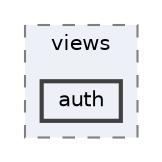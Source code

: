 digraph "resources/views/auth"
{
 // LATEX_PDF_SIZE
  bgcolor="transparent";
  edge [fontname=Helvetica,fontsize=10,labelfontname=Helvetica,labelfontsize=10];
  node [fontname=Helvetica,fontsize=10,shape=box,height=0.2,width=0.4];
  compound=true
  subgraph clusterdir_5794a73405254976eadeaaaebebc79b6 {
    graph [ bgcolor="#edf0f7", pencolor="grey50", label="views", fontname=Helvetica,fontsize=10 style="filled,dashed", URL="dir_5794a73405254976eadeaaaebebc79b6.html",tooltip=""]
  dir_44d0a1ee36d632ef33eeefb0e6931513 [label="auth", fillcolor="#edf0f7", color="grey25", style="filled,bold", URL="dir_44d0a1ee36d632ef33eeefb0e6931513.html",tooltip=""];
  }
}
